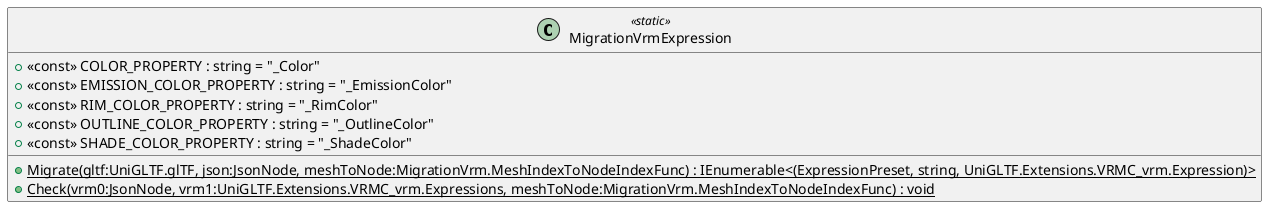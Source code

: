 @startuml
class MigrationVrmExpression <<static>> {
    + <<const>> COLOR_PROPERTY : string = "_Color"
    + <<const>> EMISSION_COLOR_PROPERTY : string = "_EmissionColor"
    + <<const>> RIM_COLOR_PROPERTY : string = "_RimColor"
    + <<const>> OUTLINE_COLOR_PROPERTY : string = "_OutlineColor"
    + <<const>> SHADE_COLOR_PROPERTY : string = "_ShadeColor"
    + {static} Migrate(gltf:UniGLTF.glTF, json:JsonNode, meshToNode:MigrationVrm.MeshIndexToNodeIndexFunc) : IEnumerable<(ExpressionPreset, string, UniGLTF.Extensions.VRMC_vrm.Expression)>
    + {static} Check(vrm0:JsonNode, vrm1:UniGLTF.Extensions.VRMC_vrm.Expressions, meshToNode:MigrationVrm.MeshIndexToNodeIndexFunc) : void
}
@enduml
